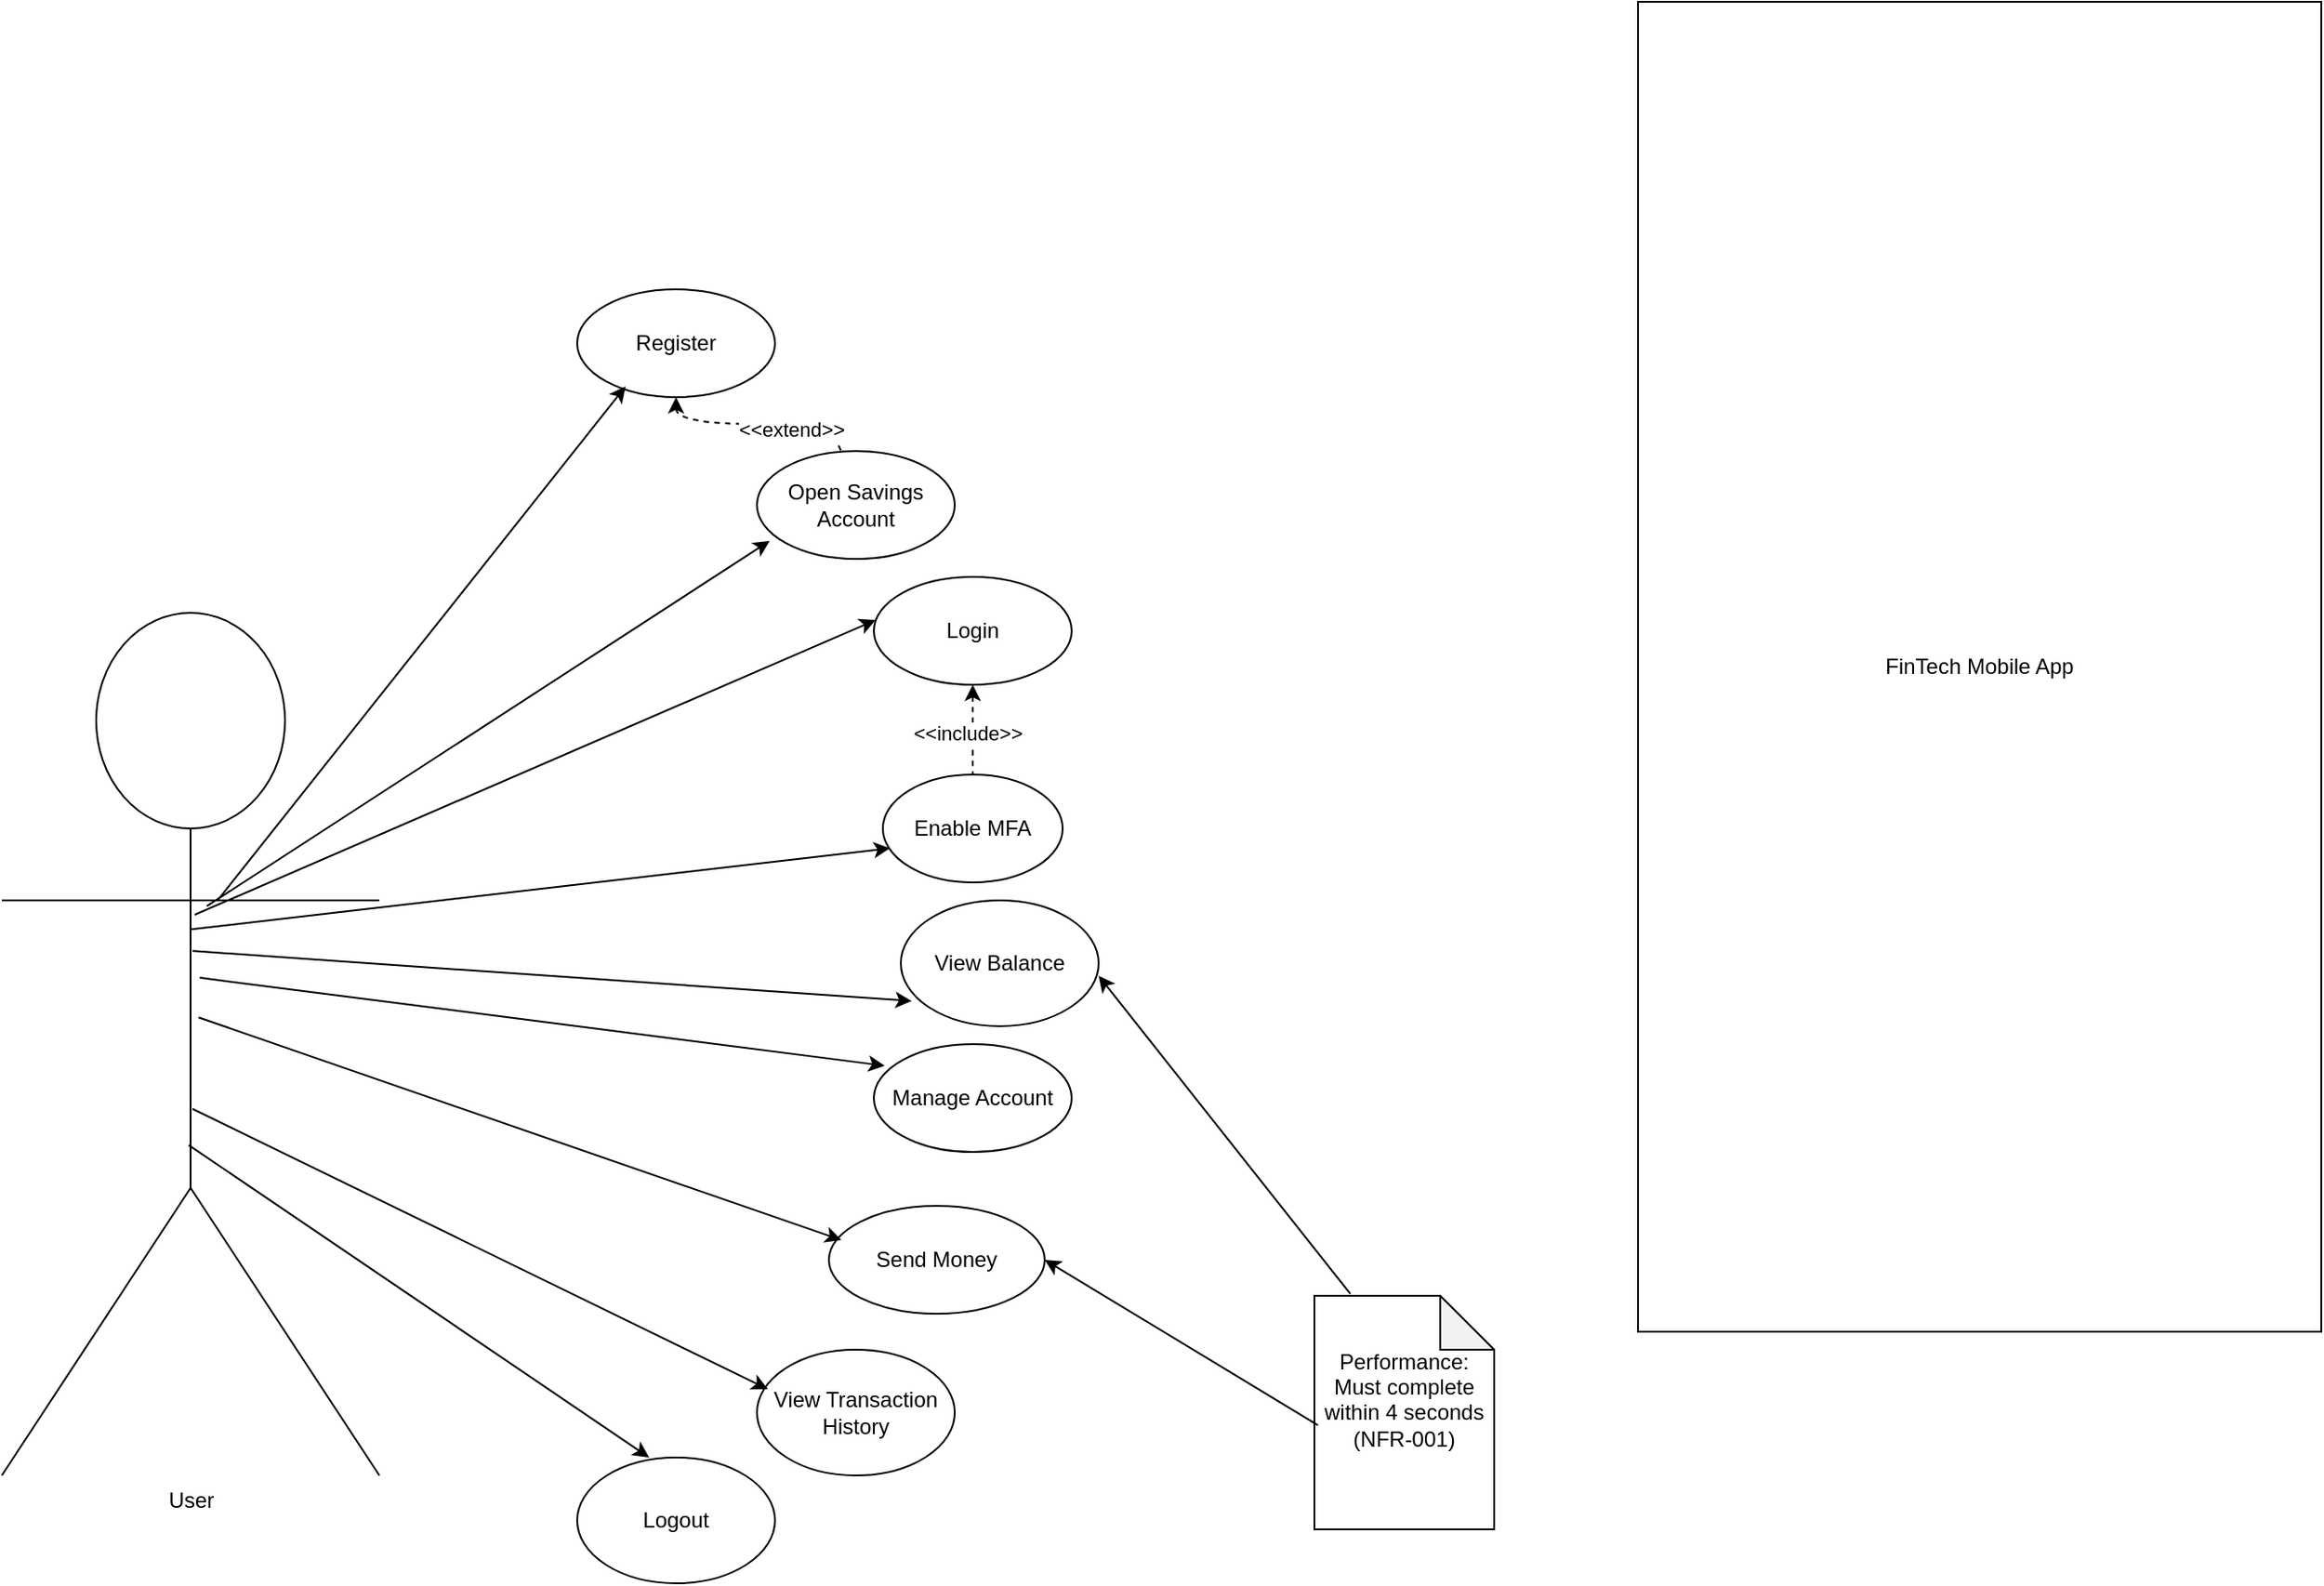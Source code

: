 <mxfile version="27.1.5">
  <diagram name="Page-1" id="hPYAo8ntftf9WXemNx9c">
    <mxGraphModel dx="1621" dy="1858" grid="1" gridSize="10" guides="1" tooltips="1" connect="1" arrows="1" fold="1" page="1" pageScale="1" pageWidth="850" pageHeight="1100" math="0" shadow="0">
      <root>
        <mxCell id="0" />
        <mxCell id="1" parent="0" />
        <mxCell id="s7t0fUf4Ks-9LsSo9LzH-1" value="User&lt;div&gt;&lt;br&gt;&lt;/div&gt;" style="shape=umlActor;verticalLabelPosition=bottom;verticalAlign=top;html=1;" vertex="1" parent="1">
          <mxGeometry x="30" width="210" height="480" as="geometry" />
        </mxCell>
        <mxCell id="s7t0fUf4Ks-9LsSo9LzH-2" value="Login" style="ellipse;whiteSpace=wrap;html=1;fillColor=light-dark(#FFFFFF,#FF3333);" vertex="1" parent="1">
          <mxGeometry x="515" y="-20" width="110" height="60" as="geometry" />
        </mxCell>
        <mxCell id="s7t0fUf4Ks-9LsSo9LzH-3" value="View Balance" style="ellipse;whiteSpace=wrap;html=1;fillColor=light-dark(#FFFFFF,#FF8000);" vertex="1" parent="1">
          <mxGeometry x="530" y="160" width="110" height="70" as="geometry" />
        </mxCell>
        <mxCell id="s7t0fUf4Ks-9LsSo9LzH-4" value="Send Money" style="ellipse;whiteSpace=wrap;html=1;fillColor=light-dark(#FFFFFF,#66CC00);" vertex="1" parent="1">
          <mxGeometry x="490" y="330" width="120" height="60" as="geometry" />
        </mxCell>
        <mxCell id="s7t0fUf4Ks-9LsSo9LzH-5" value="Register" style="ellipse;whiteSpace=wrap;html=1;fillColor=light-dark(#FFFFFF,#3333FF);" vertex="1" parent="1">
          <mxGeometry x="350" y="-180" width="110" height="60" as="geometry" />
        </mxCell>
        <mxCell id="s7t0fUf4Ks-9LsSo9LzH-6" value="View Transaction&lt;div&gt;History&lt;/div&gt;" style="ellipse;whiteSpace=wrap;html=1;fillColor=light-dark(#FFFFFF,#6600CC);" vertex="1" parent="1">
          <mxGeometry x="450" y="410" width="110" height="70" as="geometry" />
        </mxCell>
        <mxCell id="s7t0fUf4Ks-9LsSo9LzH-8" value="Logout" style="ellipse;whiteSpace=wrap;html=1;fillColor=light-dark(#FFFFFF,#33001A);" vertex="1" parent="1">
          <mxGeometry x="350" y="470" width="110" height="70" as="geometry" />
        </mxCell>
        <mxCell id="s7t0fUf4Ks-9LsSo9LzH-10" value="" style="endArrow=classic;html=1;rounded=0;entryX=0.245;entryY=0.9;entryDx=0;entryDy=0;entryPerimeter=0;" edge="1" parent="1" target="s7t0fUf4Ks-9LsSo9LzH-5">
          <mxGeometry width="50" height="50" relative="1" as="geometry">
            <mxPoint x="150" y="160" as="sourcePoint" />
            <mxPoint x="200" y="110" as="targetPoint" />
          </mxGeometry>
        </mxCell>
        <mxCell id="s7t0fUf4Ks-9LsSo9LzH-11" value="" style="endArrow=classic;html=1;rounded=0;exitX=0.511;exitY=0.35;exitDx=0;exitDy=0;exitPerimeter=0;entryX=0.009;entryY=0.4;entryDx=0;entryDy=0;entryPerimeter=0;" edge="1" parent="1" source="s7t0fUf4Ks-9LsSo9LzH-1" target="s7t0fUf4Ks-9LsSo9LzH-2">
          <mxGeometry width="50" height="50" relative="1" as="geometry">
            <mxPoint x="400" y="230" as="sourcePoint" />
            <mxPoint x="450" y="180" as="targetPoint" />
          </mxGeometry>
        </mxCell>
        <mxCell id="s7t0fUf4Ks-9LsSo9LzH-12" value="" style="endArrow=classic;html=1;rounded=0;exitX=0.505;exitY=0.392;exitDx=0;exitDy=0;exitPerimeter=0;entryX=0.055;entryY=0.8;entryDx=0;entryDy=0;entryPerimeter=0;" edge="1" parent="1" source="s7t0fUf4Ks-9LsSo9LzH-1" target="s7t0fUf4Ks-9LsSo9LzH-3">
          <mxGeometry width="50" height="50" relative="1" as="geometry">
            <mxPoint x="400" y="230" as="sourcePoint" />
            <mxPoint x="450" y="180" as="targetPoint" />
          </mxGeometry>
        </mxCell>
        <mxCell id="s7t0fUf4Ks-9LsSo9LzH-13" value="" style="endArrow=classic;html=1;rounded=0;exitX=0.521;exitY=0.469;exitDx=0;exitDy=0;exitPerimeter=0;entryX=0.058;entryY=0.317;entryDx=0;entryDy=0;entryPerimeter=0;" edge="1" parent="1" source="s7t0fUf4Ks-9LsSo9LzH-1" target="s7t0fUf4Ks-9LsSo9LzH-4">
          <mxGeometry width="50" height="50" relative="1" as="geometry">
            <mxPoint x="400" y="230" as="sourcePoint" />
            <mxPoint x="450" y="180" as="targetPoint" />
          </mxGeometry>
        </mxCell>
        <mxCell id="s7t0fUf4Ks-9LsSo9LzH-14" value="" style="endArrow=classic;html=1;rounded=0;exitX=0.505;exitY=0.575;exitDx=0;exitDy=0;exitPerimeter=0;entryX=0.055;entryY=0.314;entryDx=0;entryDy=0;entryPerimeter=0;" edge="1" parent="1" source="s7t0fUf4Ks-9LsSo9LzH-1" target="s7t0fUf4Ks-9LsSo9LzH-6">
          <mxGeometry width="50" height="50" relative="1" as="geometry">
            <mxPoint x="400" y="230" as="sourcePoint" />
            <mxPoint x="450" y="180" as="targetPoint" />
          </mxGeometry>
        </mxCell>
        <mxCell id="s7t0fUf4Ks-9LsSo9LzH-15" value="" style="endArrow=classic;html=1;rounded=0;exitX=0.495;exitY=0.617;exitDx=0;exitDy=0;exitPerimeter=0;entryX=0.364;entryY=0;entryDx=0;entryDy=0;entryPerimeter=0;" edge="1" parent="1" source="s7t0fUf4Ks-9LsSo9LzH-1" target="s7t0fUf4Ks-9LsSo9LzH-8">
          <mxGeometry width="50" height="50" relative="1" as="geometry">
            <mxPoint x="400" y="230" as="sourcePoint" />
            <mxPoint x="450" y="180" as="targetPoint" />
          </mxGeometry>
        </mxCell>
        <mxCell id="s7t0fUf4Ks-9LsSo9LzH-17" value="Manage Account" style="ellipse;whiteSpace=wrap;html=1;fillColor=light-dark(#FFFFFF,#006600);" vertex="1" parent="1">
          <mxGeometry x="515" y="240" width="110" height="60" as="geometry" />
        </mxCell>
        <mxCell id="s7t0fUf4Ks-9LsSo9LzH-18" value="" style="endArrow=classic;html=1;rounded=0;exitX=0.524;exitY=0.423;exitDx=0;exitDy=0;exitPerimeter=0;entryX=0.055;entryY=0.2;entryDx=0;entryDy=0;entryPerimeter=0;" edge="1" parent="1" source="s7t0fUf4Ks-9LsSo9LzH-1" target="s7t0fUf4Ks-9LsSo9LzH-17">
          <mxGeometry width="50" height="50" relative="1" as="geometry">
            <mxPoint x="540" y="180" as="sourcePoint" />
            <mxPoint x="590" y="130" as="targetPoint" />
          </mxGeometry>
        </mxCell>
        <mxCell id="s7t0fUf4Ks-9LsSo9LzH-21" value="" style="endArrow=classic;html=1;rounded=0;exitX=0.543;exitY=0.34;exitDx=0;exitDy=0;exitPerimeter=0;entryX=0.064;entryY=0.833;entryDx=0;entryDy=0;entryPerimeter=0;" edge="1" parent="1" source="s7t0fUf4Ks-9LsSo9LzH-1" target="s7t0fUf4Ks-9LsSo9LzH-26">
          <mxGeometry width="50" height="50" relative="1" as="geometry">
            <mxPoint x="770" y="180" as="sourcePoint" />
            <mxPoint x="452.97" y="31.03" as="targetPoint" />
          </mxGeometry>
        </mxCell>
        <mxCell id="s7t0fUf4Ks-9LsSo9LzH-22" value="" style="edgeStyle=orthogonalEdgeStyle;curved=1;dashed=1;startArrow=classic;endArrow=none;html=1;labelBackgroundColor=#FFFFFF;labelPosition=center;label=&lt;&lt;extend&gt;&gt;;entryX=0.427;entryY=0.05;entryDx=0;entryDy=0;entryPerimeter=0;" edge="1" parent="1" source="s7t0fUf4Ks-9LsSo9LzH-5" target="s7t0fUf4Ks-9LsSo9LzH-26">
          <mxGeometry width="50" height="50" relative="1" as="geometry">
            <mxPoint x="770" y="180" as="sourcePoint" />
            <mxPoint x="505" y="-20" as="targetPoint" />
          </mxGeometry>
        </mxCell>
        <mxCell id="s7t0fUf4Ks-9LsSo9LzH-25" value="&amp;lt;&amp;lt;extend&amp;gt;&amp;gt;" style="edgeLabel;html=1;align=center;verticalAlign=middle;resizable=0;points=[];" vertex="1" connectable="0" parent="s7t0fUf4Ks-9LsSo9LzH-22">
          <mxGeometry x="0.26" y="-3" relative="1" as="geometry">
            <mxPoint as="offset" />
          </mxGeometry>
        </mxCell>
        <mxCell id="s7t0fUf4Ks-9LsSo9LzH-26" value="Open Savings Account" style="ellipse;whiteSpace=wrap;html=1;fillColor=light-dark(#FFFFFF,#000066);" vertex="1" parent="1">
          <mxGeometry x="450" y="-90" width="110" height="60" as="geometry" />
        </mxCell>
        <mxCell id="s7t0fUf4Ks-9LsSo9LzH-28" value="Enable MFA" style="ellipse;whiteSpace=wrap;html=1;fillColor=light-dark(#FFFFFF,#990000);" vertex="1" parent="1">
          <mxGeometry x="520" y="90" width="100" height="60" as="geometry" />
        </mxCell>
        <mxCell id="s7t0fUf4Ks-9LsSo9LzH-29" value="" style="endArrow=classic;html=1;rounded=0;exitX=0.5;exitY=0.367;exitDx=0;exitDy=0;exitPerimeter=0;entryX=0.04;entryY=0.683;entryDx=0;entryDy=0;entryPerimeter=0;" edge="1" parent="1" source="s7t0fUf4Ks-9LsSo9LzH-1" target="s7t0fUf4Ks-9LsSo9LzH-28">
          <mxGeometry width="50" height="50" relative="1" as="geometry">
            <mxPoint x="770" y="180" as="sourcePoint" />
            <mxPoint x="820" y="130" as="targetPoint" />
          </mxGeometry>
        </mxCell>
        <mxCell id="s7t0fUf4Ks-9LsSo9LzH-30" value="" style="edgeStyle=orthogonalEdgeStyle;curved=1;dashed=1;startArrow=classic;endArrow=none;html=1;labelBackgroundColor=#FFFFFF;labelPosition=center;label=&lt;&lt;include&gt;&gt;;" edge="1" parent="1" source="s7t0fUf4Ks-9LsSo9LzH-2" target="s7t0fUf4Ks-9LsSo9LzH-28">
          <mxGeometry width="50" height="50" relative="1" as="geometry">
            <mxPoint x="770" y="180" as="sourcePoint" />
            <mxPoint x="820" y="130" as="targetPoint" />
          </mxGeometry>
        </mxCell>
        <mxCell id="s7t0fUf4Ks-9LsSo9LzH-31" value="&amp;lt;&amp;lt;include&amp;gt;&amp;gt;" style="edgeLabel;html=1;align=center;verticalAlign=middle;resizable=0;points=[];" vertex="1" connectable="0" parent="s7t0fUf4Ks-9LsSo9LzH-30">
          <mxGeometry x="0.067" y="-3" relative="1" as="geometry">
            <mxPoint as="offset" />
          </mxGeometry>
        </mxCell>
        <mxCell id="s7t0fUf4Ks-9LsSo9LzH-32" value="FinTech Mobile App" style="rounded=0;whiteSpace=wrap;html=1;" vertex="1" parent="1">
          <mxGeometry x="940" y="-340" width="380" height="740" as="geometry" />
        </mxCell>
        <mxCell id="s7t0fUf4Ks-9LsSo9LzH-33" value="&#xa;&lt;p style=&quot;white-space: pre-wrap;&quot; dir=&quot;auto&quot;&gt;Performance: Must complete within 4 seconds (NFR-001)&lt;/p&gt;&#xa;&#xa;" style="shape=note;whiteSpace=wrap;html=1;backgroundOutline=1;darkOpacity=0.05;" vertex="1" parent="1">
          <mxGeometry x="760" y="380" width="100" height="130" as="geometry" />
        </mxCell>
        <mxCell id="s7t0fUf4Ks-9LsSo9LzH-35" value="" style="endArrow=classic;html=1;rounded=0;entryX=1;entryY=0.5;entryDx=0;entryDy=0;exitX=0.02;exitY=0.554;exitDx=0;exitDy=0;exitPerimeter=0;" edge="1" parent="1" source="s7t0fUf4Ks-9LsSo9LzH-33" target="s7t0fUf4Ks-9LsSo9LzH-4">
          <mxGeometry width="50" height="50" relative="1" as="geometry">
            <mxPoint x="770" y="230" as="sourcePoint" />
            <mxPoint x="820" y="180" as="targetPoint" />
          </mxGeometry>
        </mxCell>
        <mxCell id="s7t0fUf4Ks-9LsSo9LzH-36" value="" style="endArrow=classic;html=1;rounded=0;entryX=1;entryY=0.6;entryDx=0;entryDy=0;entryPerimeter=0;exitX=0.2;exitY=-0.008;exitDx=0;exitDy=0;exitPerimeter=0;" edge="1" parent="1" source="s7t0fUf4Ks-9LsSo9LzH-33" target="s7t0fUf4Ks-9LsSo9LzH-3">
          <mxGeometry width="50" height="50" relative="1" as="geometry">
            <mxPoint x="770" y="230" as="sourcePoint" />
            <mxPoint x="820" y="180" as="targetPoint" />
          </mxGeometry>
        </mxCell>
      </root>
    </mxGraphModel>
  </diagram>
</mxfile>
